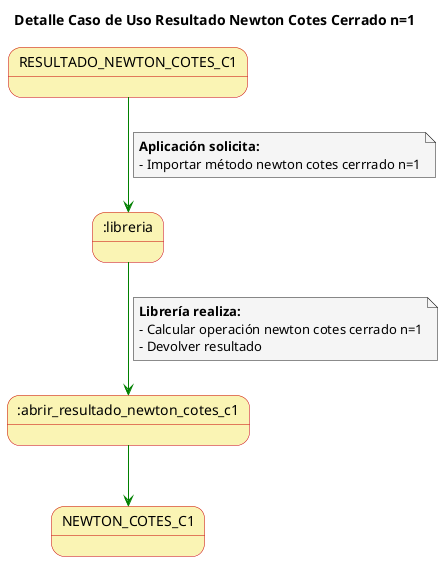 @startuml

skinparam state {
  BackgroundColor #faf4b4
  BorderColor #c90000
}

skinparam note {
  BackgroundColor #f5f5f5
}

skinparam linetype polyline

title Detalle Caso de Uso Resultado Newton Cotes Cerrado n=1

RESULTADO_NEWTON_COTES_C1-[#green]-> :libreria
note on link
  **Aplicación solicita:**
  - Importar método newton cotes cerrrado n=1
end note

:libreria -[#green]-> :abrir_resultado_newton_cotes_c1
note on link
  **Librería realiza:**
  - Calcular operación newton cotes cerrado n=1
  - Devolver resultado
end note

:abrir_resultado_newton_cotes_c1-[#green]-> NEWTON_COTES_C1

@enduml
